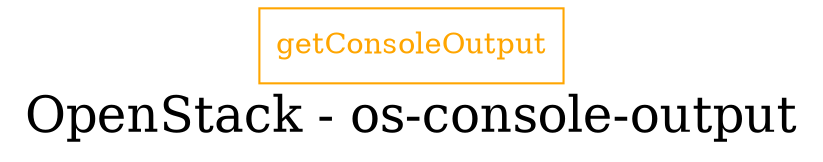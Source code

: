 digraph LexiconGraph {
graph[label="OpenStack - os-console-output", fontsize=24]
splines=true
"getConsoleOutput" [color=orange, fontcolor=orange, shape=box]
}
